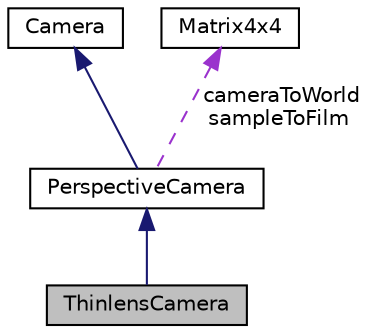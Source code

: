 digraph "ThinlensCamera"
{
 // LATEX_PDF_SIZE
  edge [fontname="Helvetica",fontsize="10",labelfontname="Helvetica",labelfontsize="10"];
  node [fontname="Helvetica",fontsize="10",shape="box"];
  Node1 [label="ThinlensCamera",height=0.2,width=0.4,color="black", fillcolor="grey75", style="filled", fontcolor="black",tooltip="Thinlens camera."];
  Node2 -> Node1 [dir="back",color="midnightblue",fontsize="10",style="solid"];
  Node2 [label="PerspectiveCamera",height=0.2,width=0.4,color="black", fillcolor="white", style="filled",URL="$class_perspective_camera.html",tooltip="Base class for all perspective camera."];
  Node3 -> Node2 [dir="back",color="midnightblue",fontsize="10",style="solid"];
  Node3 [label="Camera",height=0.2,width=0.4,color="black", fillcolor="white", style="filled",URL="$class_camera.html",tooltip="Base class for all camera."];
  Node4 -> Node2 [dir="back",color="darkorchid3",fontsize="10",style="dashed",label=" cameraToWorld\nsampleToFilm" ];
  Node4 [label="Matrix4x4",height=0.2,width=0.4,color="black", fillcolor="white", style="filled",URL="$class_matrix4x4.html",tooltip="a simple wrap of Eigen Matrix 4x4."];
}
